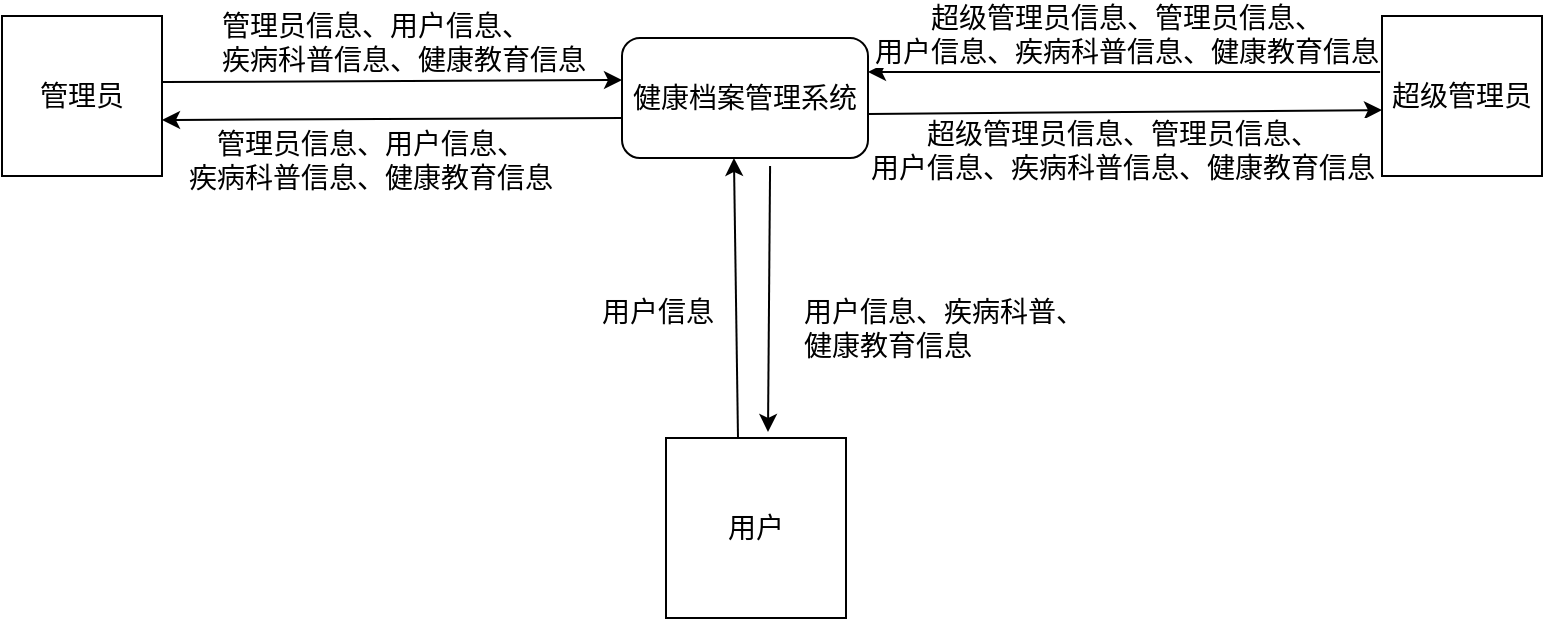 <mxfile version="10.6.7" type="device"><diagram id="LWZqpoR6pu9MR6sD1s2G" name="Page-1"><mxGraphModel dx="1158" dy="567" grid="1" gridSize="10" guides="1" tooltips="1" connect="1" arrows="1" fold="1" page="1" pageScale="1" pageWidth="827" pageHeight="1169" math="0" shadow="0"><root><mxCell id="0"/><mxCell id="1" parent="0"/><mxCell id="LUJVaur3qJZ_5YkrWy5f-6" style="edgeStyle=none;rounded=0;orthogonalLoop=1;jettySize=auto;html=1;entryX=0;entryY=0.25;entryDx=0;entryDy=0;exitX=1;exitY=0.413;exitDx=0;exitDy=0;exitPerimeter=0;" parent="1" edge="1" source="LUJVaur3qJZ_5YkrWy5f-1"><mxGeometry relative="1" as="geometry"><mxPoint x="150" y="221" as="sourcePoint"/><mxPoint x="340" y="221" as="targetPoint"/></mxGeometry></mxCell><mxCell id="LUJVaur3qJZ_5YkrWy5f-1" value="&lt;font style=&quot;font-size: 14px&quot;&gt;管理员&lt;/font&gt;" style="whiteSpace=wrap;html=1;aspect=fixed;" parent="1" vertex="1"><mxGeometry x="30" y="189" width="80" height="80" as="geometry"/></mxCell><mxCell id="LUJVaur3qJZ_5YkrWy5f-10" style="edgeStyle=none;rounded=0;orthogonalLoop=1;jettySize=auto;html=1;exitX=-0.012;exitY=0.35;exitDx=0;exitDy=0;entryX=1;entryY=0.25;entryDx=0;entryDy=0;exitPerimeter=0;" parent="1" source="LUJVaur3qJZ_5YkrWy5f-2" edge="1"><mxGeometry relative="1" as="geometry"><mxPoint x="660" y="217" as="sourcePoint"/><mxPoint x="463" y="217" as="targetPoint"/></mxGeometry></mxCell><mxCell id="LUJVaur3qJZ_5YkrWy5f-11" value="&lt;font style=&quot;font-size: 14px&quot;&gt;&lt;span&gt;超级管理员信息、管理员信息、&lt;br&gt;用户信息、疾病科普信息、&lt;/span&gt;&lt;span&gt;健康教育信息&lt;/span&gt;&lt;/font&gt;" style="text;html=1;resizable=0;points=[];align=center;verticalAlign=middle;labelBackgroundColor=#ffffff;" parent="LUJVaur3qJZ_5YkrWy5f-10" vertex="1" connectable="0"><mxGeometry x="-0.036" y="1" relative="1" as="geometry"><mxPoint x="-4" y="-20.5" as="offset"/></mxGeometry></mxCell><mxCell id="LUJVaur3qJZ_5YkrWy5f-2" value="&lt;font style=&quot;font-size: 14px&quot;&gt;超级管理员&lt;/font&gt;" style="whiteSpace=wrap;html=1;aspect=fixed;" parent="1" vertex="1"><mxGeometry x="720" y="189" width="80" height="80" as="geometry"/></mxCell><mxCell id="LUJVaur3qJZ_5YkrWy5f-14" style="edgeStyle=none;rounded=0;orthogonalLoop=1;jettySize=auto;html=1;entryX=0.455;entryY=1;entryDx=0;entryDy=0;entryPerimeter=0;exitX=0.4;exitY=0;exitDx=0;exitDy=0;exitPerimeter=0;" parent="1" source="LUJVaur3qJZ_5YkrWy5f-3" target="LUJVaur3qJZ_5YkrWy5f-4" edge="1"><mxGeometry relative="1" as="geometry"><mxPoint x="396" y="390" as="sourcePoint"/></mxGeometry></mxCell><mxCell id="LUJVaur3qJZ_5YkrWy5f-3" value="&lt;font style=&quot;font-size: 14px&quot;&gt;用户&lt;/font&gt;" style="whiteSpace=wrap;html=1;aspect=fixed;" parent="1" vertex="1"><mxGeometry x="362" y="400" width="90" height="90" as="geometry"/></mxCell><mxCell id="LUJVaur3qJZ_5YkrWy5f-8" style="edgeStyle=none;rounded=0;orthogonalLoop=1;jettySize=auto;html=1;exitX=0;exitY=0.75;exitDx=0;exitDy=0;entryX=1;entryY=0.65;entryDx=0;entryDy=0;entryPerimeter=0;" parent="1" edge="1" target="LUJVaur3qJZ_5YkrWy5f-1"><mxGeometry relative="1" as="geometry"><mxPoint x="340" y="240" as="sourcePoint"/><mxPoint x="150" y="241" as="targetPoint"/></mxGeometry></mxCell><mxCell id="LUJVaur3qJZ_5YkrWy5f-9" value="&lt;font style=&quot;font-size: 14px&quot;&gt;管理员信息、用户信息、&lt;br&gt;疾病科普信息、健康教育信息&lt;/font&gt;" style="text;html=1;resizable=0;points=[];align=center;verticalAlign=middle;labelBackgroundColor=#ffffff;" parent="LUJVaur3qJZ_5YkrWy5f-8" vertex="1" connectable="0"><mxGeometry x="0.04" relative="1" as="geometry"><mxPoint x="-7" y="20.5" as="offset"/></mxGeometry></mxCell><mxCell id="LUJVaur3qJZ_5YkrWy5f-12" style="edgeStyle=none;rounded=0;orthogonalLoop=1;jettySize=auto;html=1;exitX=1;exitY=0.75;exitDx=0;exitDy=0;entryX=0;entryY=0.588;entryDx=0;entryDy=0;entryPerimeter=0;" parent="1" target="LUJVaur3qJZ_5YkrWy5f-2" edge="1"><mxGeometry relative="1" as="geometry"><mxPoint x="463" y="238" as="sourcePoint"/><mxPoint x="657" y="237" as="targetPoint"/></mxGeometry></mxCell><mxCell id="LUJVaur3qJZ_5YkrWy5f-13" value="&lt;font style=&quot;font-size: 14px&quot;&gt;超级管理员信息、管理员信息、&lt;br&gt;用户信息、疾病科普信息、健康教育信息&lt;/font&gt;" style="text;html=1;resizable=0;points=[];align=center;verticalAlign=middle;labelBackgroundColor=#ffffff;" parent="LUJVaur3qJZ_5YkrWy5f-12" vertex="1" connectable="0"><mxGeometry x="-0.051" y="2" relative="1" as="geometry"><mxPoint x="5" y="20.5" as="offset"/></mxGeometry></mxCell><mxCell id="LUJVaur3qJZ_5YkrWy5f-15" style="edgeStyle=none;rounded=0;orthogonalLoop=1;jettySize=auto;html=1;exitX=0.602;exitY=1.067;exitDx=0;exitDy=0;exitPerimeter=0;" parent="1" source="LUJVaur3qJZ_5YkrWy5f-4" edge="1"><mxGeometry relative="1" as="geometry"><mxPoint x="413" y="397" as="targetPoint"/></mxGeometry></mxCell><mxCell id="LUJVaur3qJZ_5YkrWy5f-4" value="&lt;font style=&quot;font-size: 14px&quot;&gt;健康档案管理系统&lt;/font&gt;" style="rounded=1;whiteSpace=wrap;html=1;" parent="1" vertex="1"><mxGeometry x="340" y="200" width="123" height="60" as="geometry"/></mxCell><mxCell id="LUJVaur3qJZ_5YkrWy5f-7" value="&lt;font style=&quot;font-size: 14px&quot;&gt;管理员信息、用户信息、&lt;br&gt;疾病科普信息、健康教育信息&lt;/font&gt;" style="text;html=1;resizable=0;points=[];autosize=1;align=left;verticalAlign=top;spacingTop=-4;" parent="1" vertex="1"><mxGeometry x="138" y="183" width="200" height="30" as="geometry"/></mxCell><mxCell id="LUJVaur3qJZ_5YkrWy5f-18" value="&lt;font style=&quot;font-size: 14px&quot;&gt;用户信息&lt;/font&gt;" style="text;html=1;resizable=0;points=[];autosize=1;align=left;verticalAlign=top;spacingTop=-4;" parent="1" vertex="1"><mxGeometry x="328" y="326" width="70" height="20" as="geometry"/></mxCell><mxCell id="LUJVaur3qJZ_5YkrWy5f-19" value="&lt;font style=&quot;font-size: 14px&quot;&gt;用户信息、疾病科普、&lt;br&gt;健康教育信息&lt;/font&gt;&lt;br&gt;" style="text;html=1;resizable=0;points=[];autosize=1;align=left;verticalAlign=top;spacingTop=-4;" parent="1" vertex="1"><mxGeometry x="429" y="326" width="160" height="30" as="geometry"/></mxCell></root></mxGraphModel></diagram></mxfile>